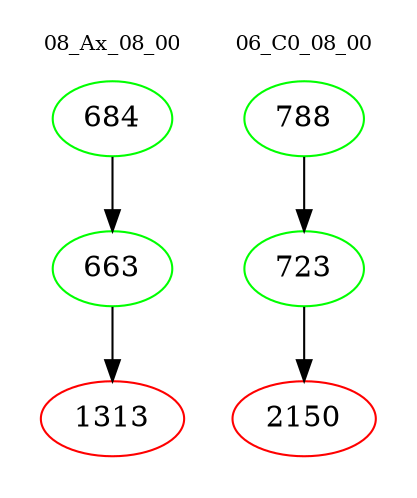 digraph{
subgraph cluster_0 {
color = white
label = "08_Ax_08_00";
fontsize=10;
T0_684 [label="684", color="green"]
T0_684 -> T0_663 [color="black"]
T0_663 [label="663", color="green"]
T0_663 -> T0_1313 [color="black"]
T0_1313 [label="1313", color="red"]
}
subgraph cluster_1 {
color = white
label = "06_C0_08_00";
fontsize=10;
T1_788 [label="788", color="green"]
T1_788 -> T1_723 [color="black"]
T1_723 [label="723", color="green"]
T1_723 -> T1_2150 [color="black"]
T1_2150 [label="2150", color="red"]
}
}
